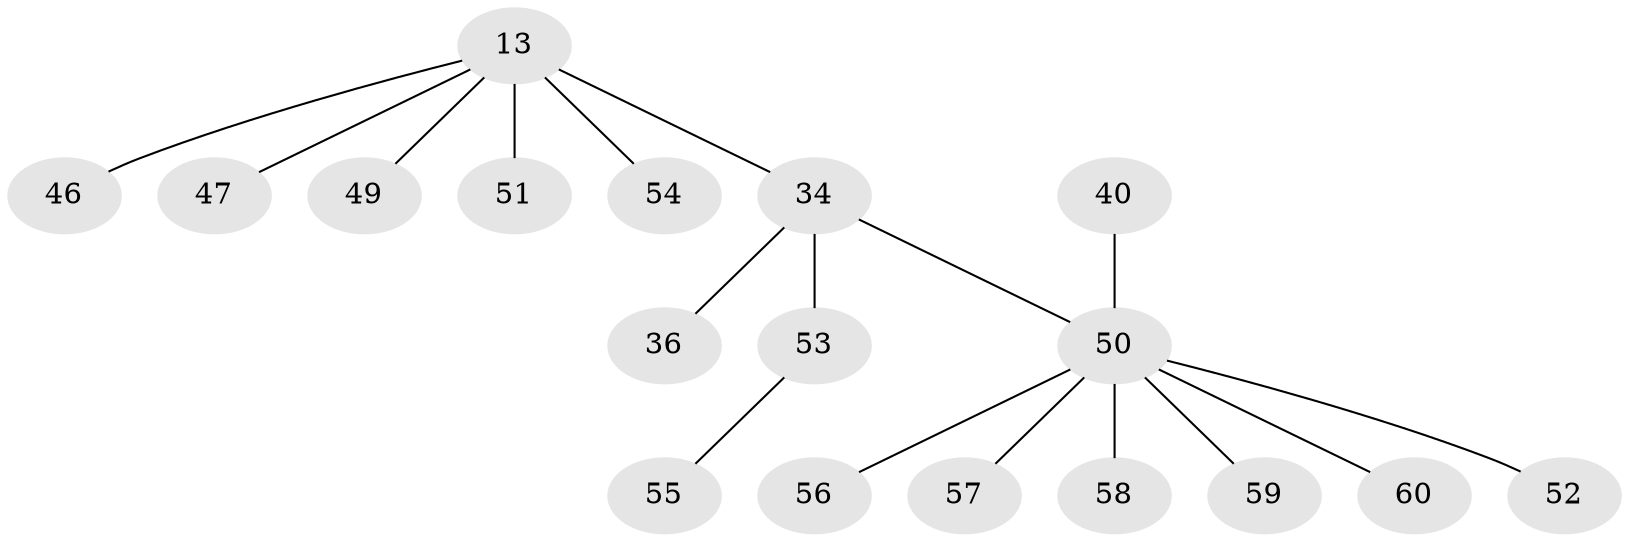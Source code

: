 // original degree distribution, {4: 0.06666666666666667, 7: 0.016666666666666666, 3: 0.16666666666666666, 2: 0.23333333333333334, 5: 0.03333333333333333, 1: 0.48333333333333334}
// Generated by graph-tools (version 1.1) at 2025/46/03/04/25 21:46:13]
// undirected, 18 vertices, 17 edges
graph export_dot {
graph [start="1"]
  node [color=gray90,style=filled];
  13 [super="+10"];
  34 [super="+19"];
  36;
  40;
  46 [super="+21"];
  47;
  49;
  50 [super="+41+43+33+31+32+35+37"];
  51 [super="+44"];
  52;
  53 [super="+30"];
  54 [super="+48"];
  55;
  56;
  57;
  58 [super="+17+27"];
  59;
  60;
  13 -- 34 [weight=2];
  13 -- 49;
  13 -- 47;
  13 -- 46;
  13 -- 51;
  13 -- 54;
  34 -- 36;
  34 -- 53;
  34 -- 50;
  40 -- 50;
  50 -- 56;
  50 -- 52;
  50 -- 59;
  50 -- 57;
  50 -- 58;
  50 -- 60;
  53 -- 55;
}
